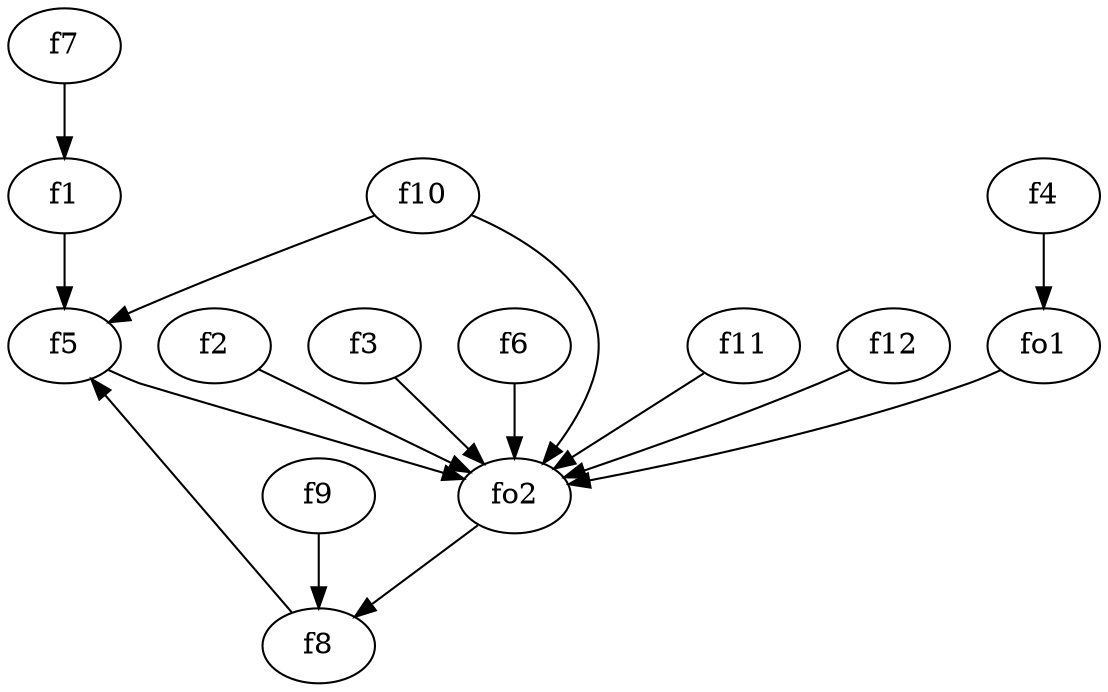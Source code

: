 strict digraph  {
f1;
f2;
f3;
f4;
f5;
f6;
f7;
f8;
f9;
f10;
f11;
f12;
fo1;
fo2;
f1 -> f5  [weight=2];
f2 -> fo2  [weight=2];
f3 -> fo2  [weight=2];
f4 -> fo1  [weight=2];
f5 -> fo2  [weight=2];
f6 -> fo2  [weight=2];
f7 -> f1  [weight=2];
f8 -> f5  [weight=2];
f9 -> f8  [weight=2];
f10 -> f5  [weight=2];
f10 -> fo2  [weight=2];
f11 -> fo2  [weight=2];
f12 -> fo2  [weight=2];
fo1 -> fo2  [weight=2];
fo2 -> f8  [weight=2];
}
